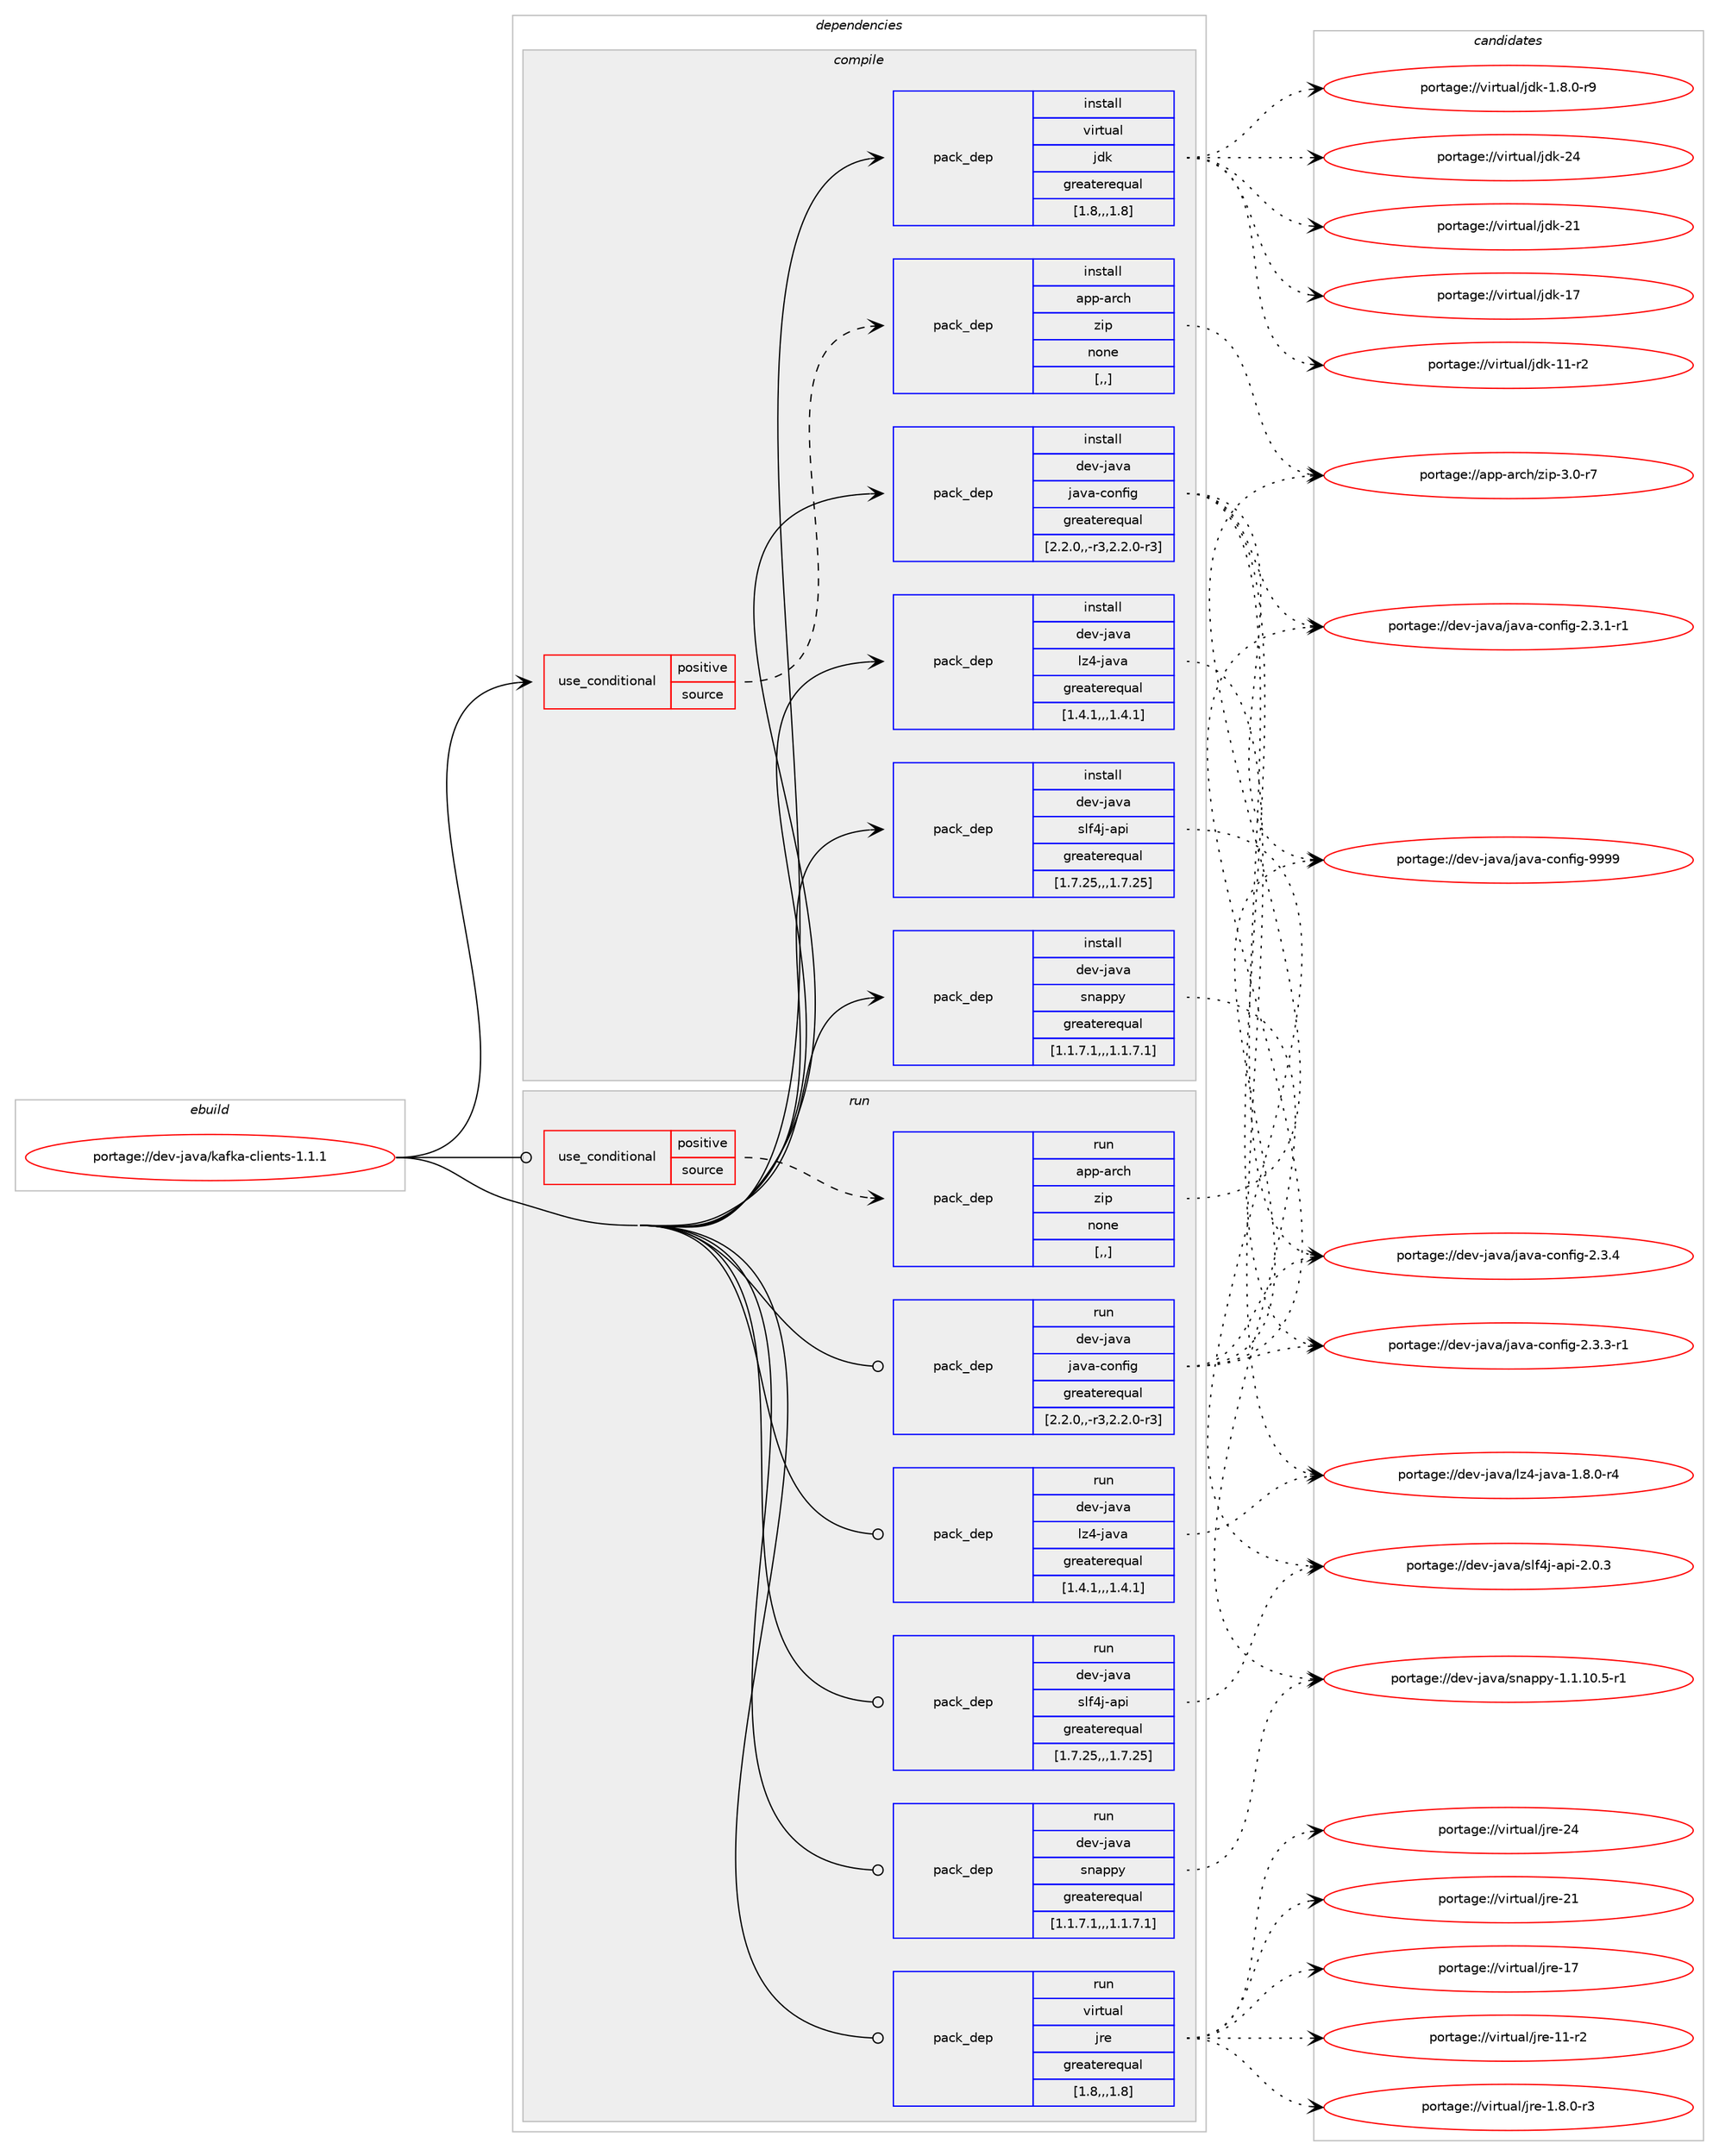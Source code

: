 digraph prolog {

# *************
# Graph options
# *************

newrank=true;
concentrate=true;
compound=true;
graph [rankdir=LR,fontname=Helvetica,fontsize=10,ranksep=1.5];#, ranksep=2.5, nodesep=0.2];
edge  [arrowhead=vee];
node  [fontname=Helvetica,fontsize=10];

# **********
# The ebuild
# **********

subgraph cluster_leftcol {
color=gray;
label=<<i>ebuild</i>>;
id [label="portage://dev-java/kafka-clients-1.1.1", color=red, width=4, href="../dev-java/kafka-clients-1.1.1.svg"];
}

# ****************
# The dependencies
# ****************

subgraph cluster_midcol {
color=gray;
label=<<i>dependencies</i>>;
subgraph cluster_compile {
fillcolor="#eeeeee";
style=filled;
label=<<i>compile</i>>;
subgraph cond22170 {
dependency95929 [label=<<TABLE BORDER="0" CELLBORDER="1" CELLSPACING="0" CELLPADDING="4"><TR><TD ROWSPAN="3" CELLPADDING="10">use_conditional</TD></TR><TR><TD>positive</TD></TR><TR><TD>source</TD></TR></TABLE>>, shape=none, color=red];
subgraph pack72702 {
dependency95930 [label=<<TABLE BORDER="0" CELLBORDER="1" CELLSPACING="0" CELLPADDING="4" WIDTH="220"><TR><TD ROWSPAN="6" CELLPADDING="30">pack_dep</TD></TR><TR><TD WIDTH="110">install</TD></TR><TR><TD>app-arch</TD></TR><TR><TD>zip</TD></TR><TR><TD>none</TD></TR><TR><TD>[,,]</TD></TR></TABLE>>, shape=none, color=blue];
}
dependency95929:e -> dependency95930:w [weight=20,style="dashed",arrowhead="vee"];
}
id:e -> dependency95929:w [weight=20,style="solid",arrowhead="vee"];
subgraph pack72703 {
dependency95931 [label=<<TABLE BORDER="0" CELLBORDER="1" CELLSPACING="0" CELLPADDING="4" WIDTH="220"><TR><TD ROWSPAN="6" CELLPADDING="30">pack_dep</TD></TR><TR><TD WIDTH="110">install</TD></TR><TR><TD>dev-java</TD></TR><TR><TD>java-config</TD></TR><TR><TD>greaterequal</TD></TR><TR><TD>[2.2.0,,-r3,2.2.0-r3]</TD></TR></TABLE>>, shape=none, color=blue];
}
id:e -> dependency95931:w [weight=20,style="solid",arrowhead="vee"];
subgraph pack72704 {
dependency95932 [label=<<TABLE BORDER="0" CELLBORDER="1" CELLSPACING="0" CELLPADDING="4" WIDTH="220"><TR><TD ROWSPAN="6" CELLPADDING="30">pack_dep</TD></TR><TR><TD WIDTH="110">install</TD></TR><TR><TD>dev-java</TD></TR><TR><TD>lz4-java</TD></TR><TR><TD>greaterequal</TD></TR><TR><TD>[1.4.1,,,1.4.1]</TD></TR></TABLE>>, shape=none, color=blue];
}
id:e -> dependency95932:w [weight=20,style="solid",arrowhead="vee"];
subgraph pack72705 {
dependency95933 [label=<<TABLE BORDER="0" CELLBORDER="1" CELLSPACING="0" CELLPADDING="4" WIDTH="220"><TR><TD ROWSPAN="6" CELLPADDING="30">pack_dep</TD></TR><TR><TD WIDTH="110">install</TD></TR><TR><TD>dev-java</TD></TR><TR><TD>slf4j-api</TD></TR><TR><TD>greaterequal</TD></TR><TR><TD>[1.7.25,,,1.7.25]</TD></TR></TABLE>>, shape=none, color=blue];
}
id:e -> dependency95933:w [weight=20,style="solid",arrowhead="vee"];
subgraph pack72706 {
dependency95934 [label=<<TABLE BORDER="0" CELLBORDER="1" CELLSPACING="0" CELLPADDING="4" WIDTH="220"><TR><TD ROWSPAN="6" CELLPADDING="30">pack_dep</TD></TR><TR><TD WIDTH="110">install</TD></TR><TR><TD>dev-java</TD></TR><TR><TD>snappy</TD></TR><TR><TD>greaterequal</TD></TR><TR><TD>[1.1.7.1,,,1.1.7.1]</TD></TR></TABLE>>, shape=none, color=blue];
}
id:e -> dependency95934:w [weight=20,style="solid",arrowhead="vee"];
subgraph pack72707 {
dependency95935 [label=<<TABLE BORDER="0" CELLBORDER="1" CELLSPACING="0" CELLPADDING="4" WIDTH="220"><TR><TD ROWSPAN="6" CELLPADDING="30">pack_dep</TD></TR><TR><TD WIDTH="110">install</TD></TR><TR><TD>virtual</TD></TR><TR><TD>jdk</TD></TR><TR><TD>greaterequal</TD></TR><TR><TD>[1.8,,,1.8]</TD></TR></TABLE>>, shape=none, color=blue];
}
id:e -> dependency95935:w [weight=20,style="solid",arrowhead="vee"];
}
subgraph cluster_compileandrun {
fillcolor="#eeeeee";
style=filled;
label=<<i>compile and run</i>>;
}
subgraph cluster_run {
fillcolor="#eeeeee";
style=filled;
label=<<i>run</i>>;
subgraph cond22171 {
dependency95936 [label=<<TABLE BORDER="0" CELLBORDER="1" CELLSPACING="0" CELLPADDING="4"><TR><TD ROWSPAN="3" CELLPADDING="10">use_conditional</TD></TR><TR><TD>positive</TD></TR><TR><TD>source</TD></TR></TABLE>>, shape=none, color=red];
subgraph pack72708 {
dependency95937 [label=<<TABLE BORDER="0" CELLBORDER="1" CELLSPACING="0" CELLPADDING="4" WIDTH="220"><TR><TD ROWSPAN="6" CELLPADDING="30">pack_dep</TD></TR><TR><TD WIDTH="110">run</TD></TR><TR><TD>app-arch</TD></TR><TR><TD>zip</TD></TR><TR><TD>none</TD></TR><TR><TD>[,,]</TD></TR></TABLE>>, shape=none, color=blue];
}
dependency95936:e -> dependency95937:w [weight=20,style="dashed",arrowhead="vee"];
}
id:e -> dependency95936:w [weight=20,style="solid",arrowhead="odot"];
subgraph pack72709 {
dependency95938 [label=<<TABLE BORDER="0" CELLBORDER="1" CELLSPACING="0" CELLPADDING="4" WIDTH="220"><TR><TD ROWSPAN="6" CELLPADDING="30">pack_dep</TD></TR><TR><TD WIDTH="110">run</TD></TR><TR><TD>dev-java</TD></TR><TR><TD>java-config</TD></TR><TR><TD>greaterequal</TD></TR><TR><TD>[2.2.0,,-r3,2.2.0-r3]</TD></TR></TABLE>>, shape=none, color=blue];
}
id:e -> dependency95938:w [weight=20,style="solid",arrowhead="odot"];
subgraph pack72710 {
dependency95939 [label=<<TABLE BORDER="0" CELLBORDER="1" CELLSPACING="0" CELLPADDING="4" WIDTH="220"><TR><TD ROWSPAN="6" CELLPADDING="30">pack_dep</TD></TR><TR><TD WIDTH="110">run</TD></TR><TR><TD>dev-java</TD></TR><TR><TD>lz4-java</TD></TR><TR><TD>greaterequal</TD></TR><TR><TD>[1.4.1,,,1.4.1]</TD></TR></TABLE>>, shape=none, color=blue];
}
id:e -> dependency95939:w [weight=20,style="solid",arrowhead="odot"];
subgraph pack72711 {
dependency95940 [label=<<TABLE BORDER="0" CELLBORDER="1" CELLSPACING="0" CELLPADDING="4" WIDTH="220"><TR><TD ROWSPAN="6" CELLPADDING="30">pack_dep</TD></TR><TR><TD WIDTH="110">run</TD></TR><TR><TD>dev-java</TD></TR><TR><TD>slf4j-api</TD></TR><TR><TD>greaterequal</TD></TR><TR><TD>[1.7.25,,,1.7.25]</TD></TR></TABLE>>, shape=none, color=blue];
}
id:e -> dependency95940:w [weight=20,style="solid",arrowhead="odot"];
subgraph pack72712 {
dependency95941 [label=<<TABLE BORDER="0" CELLBORDER="1" CELLSPACING="0" CELLPADDING="4" WIDTH="220"><TR><TD ROWSPAN="6" CELLPADDING="30">pack_dep</TD></TR><TR><TD WIDTH="110">run</TD></TR><TR><TD>dev-java</TD></TR><TR><TD>snappy</TD></TR><TR><TD>greaterequal</TD></TR><TR><TD>[1.1.7.1,,,1.1.7.1]</TD></TR></TABLE>>, shape=none, color=blue];
}
id:e -> dependency95941:w [weight=20,style="solid",arrowhead="odot"];
subgraph pack72713 {
dependency95942 [label=<<TABLE BORDER="0" CELLBORDER="1" CELLSPACING="0" CELLPADDING="4" WIDTH="220"><TR><TD ROWSPAN="6" CELLPADDING="30">pack_dep</TD></TR><TR><TD WIDTH="110">run</TD></TR><TR><TD>virtual</TD></TR><TR><TD>jre</TD></TR><TR><TD>greaterequal</TD></TR><TR><TD>[1.8,,,1.8]</TD></TR></TABLE>>, shape=none, color=blue];
}
id:e -> dependency95942:w [weight=20,style="solid",arrowhead="odot"];
}
}

# **************
# The candidates
# **************

subgraph cluster_choices {
rank=same;
color=gray;
label=<<i>candidates</i>>;

subgraph choice72702 {
color=black;
nodesep=1;
choice9711211245971149910447122105112455146484511455 [label="portage://app-arch/zip-3.0-r7", color=red, width=4,href="../app-arch/zip-3.0-r7.svg"];
dependency95930:e -> choice9711211245971149910447122105112455146484511455:w [style=dotted,weight="100"];
}
subgraph choice72703 {
color=black;
nodesep=1;
choice10010111845106971189747106971189745991111101021051034557575757 [label="portage://dev-java/java-config-9999", color=red, width=4,href="../dev-java/java-config-9999.svg"];
choice1001011184510697118974710697118974599111110102105103455046514652 [label="portage://dev-java/java-config-2.3.4", color=red, width=4,href="../dev-java/java-config-2.3.4.svg"];
choice10010111845106971189747106971189745991111101021051034550465146514511449 [label="portage://dev-java/java-config-2.3.3-r1", color=red, width=4,href="../dev-java/java-config-2.3.3-r1.svg"];
choice10010111845106971189747106971189745991111101021051034550465146494511449 [label="portage://dev-java/java-config-2.3.1-r1", color=red, width=4,href="../dev-java/java-config-2.3.1-r1.svg"];
dependency95931:e -> choice10010111845106971189747106971189745991111101021051034557575757:w [style=dotted,weight="100"];
dependency95931:e -> choice1001011184510697118974710697118974599111110102105103455046514652:w [style=dotted,weight="100"];
dependency95931:e -> choice10010111845106971189747106971189745991111101021051034550465146514511449:w [style=dotted,weight="100"];
dependency95931:e -> choice10010111845106971189747106971189745991111101021051034550465146494511449:w [style=dotted,weight="100"];
}
subgraph choice72704 {
color=black;
nodesep=1;
choice10010111845106971189747108122524510697118974549465646484511452 [label="portage://dev-java/lz4-java-1.8.0-r4", color=red, width=4,href="../dev-java/lz4-java-1.8.0-r4.svg"];
dependency95932:e -> choice10010111845106971189747108122524510697118974549465646484511452:w [style=dotted,weight="100"];
}
subgraph choice72705 {
color=black;
nodesep=1;
choice10010111845106971189747115108102521064597112105455046484651 [label="portage://dev-java/slf4j-api-2.0.3", color=red, width=4,href="../dev-java/slf4j-api-2.0.3.svg"];
dependency95933:e -> choice10010111845106971189747115108102521064597112105455046484651:w [style=dotted,weight="100"];
}
subgraph choice72706 {
color=black;
nodesep=1;
choice10010111845106971189747115110971121121214549464946494846534511449 [label="portage://dev-java/snappy-1.1.10.5-r1", color=red, width=4,href="../dev-java/snappy-1.1.10.5-r1.svg"];
dependency95934:e -> choice10010111845106971189747115110971121121214549464946494846534511449:w [style=dotted,weight="100"];
}
subgraph choice72707 {
color=black;
nodesep=1;
choice1181051141161179710847106100107455052 [label="portage://virtual/jdk-24", color=red, width=4,href="../virtual/jdk-24.svg"];
choice1181051141161179710847106100107455049 [label="portage://virtual/jdk-21", color=red, width=4,href="../virtual/jdk-21.svg"];
choice1181051141161179710847106100107454955 [label="portage://virtual/jdk-17", color=red, width=4,href="../virtual/jdk-17.svg"];
choice11810511411611797108471061001074549494511450 [label="portage://virtual/jdk-11-r2", color=red, width=4,href="../virtual/jdk-11-r2.svg"];
choice11810511411611797108471061001074549465646484511457 [label="portage://virtual/jdk-1.8.0-r9", color=red, width=4,href="../virtual/jdk-1.8.0-r9.svg"];
dependency95935:e -> choice1181051141161179710847106100107455052:w [style=dotted,weight="100"];
dependency95935:e -> choice1181051141161179710847106100107455049:w [style=dotted,weight="100"];
dependency95935:e -> choice1181051141161179710847106100107454955:w [style=dotted,weight="100"];
dependency95935:e -> choice11810511411611797108471061001074549494511450:w [style=dotted,weight="100"];
dependency95935:e -> choice11810511411611797108471061001074549465646484511457:w [style=dotted,weight="100"];
}
subgraph choice72708 {
color=black;
nodesep=1;
choice9711211245971149910447122105112455146484511455 [label="portage://app-arch/zip-3.0-r7", color=red, width=4,href="../app-arch/zip-3.0-r7.svg"];
dependency95937:e -> choice9711211245971149910447122105112455146484511455:w [style=dotted,weight="100"];
}
subgraph choice72709 {
color=black;
nodesep=1;
choice10010111845106971189747106971189745991111101021051034557575757 [label="portage://dev-java/java-config-9999", color=red, width=4,href="../dev-java/java-config-9999.svg"];
choice1001011184510697118974710697118974599111110102105103455046514652 [label="portage://dev-java/java-config-2.3.4", color=red, width=4,href="../dev-java/java-config-2.3.4.svg"];
choice10010111845106971189747106971189745991111101021051034550465146514511449 [label="portage://dev-java/java-config-2.3.3-r1", color=red, width=4,href="../dev-java/java-config-2.3.3-r1.svg"];
choice10010111845106971189747106971189745991111101021051034550465146494511449 [label="portage://dev-java/java-config-2.3.1-r1", color=red, width=4,href="../dev-java/java-config-2.3.1-r1.svg"];
dependency95938:e -> choice10010111845106971189747106971189745991111101021051034557575757:w [style=dotted,weight="100"];
dependency95938:e -> choice1001011184510697118974710697118974599111110102105103455046514652:w [style=dotted,weight="100"];
dependency95938:e -> choice10010111845106971189747106971189745991111101021051034550465146514511449:w [style=dotted,weight="100"];
dependency95938:e -> choice10010111845106971189747106971189745991111101021051034550465146494511449:w [style=dotted,weight="100"];
}
subgraph choice72710 {
color=black;
nodesep=1;
choice10010111845106971189747108122524510697118974549465646484511452 [label="portage://dev-java/lz4-java-1.8.0-r4", color=red, width=4,href="../dev-java/lz4-java-1.8.0-r4.svg"];
dependency95939:e -> choice10010111845106971189747108122524510697118974549465646484511452:w [style=dotted,weight="100"];
}
subgraph choice72711 {
color=black;
nodesep=1;
choice10010111845106971189747115108102521064597112105455046484651 [label="portage://dev-java/slf4j-api-2.0.3", color=red, width=4,href="../dev-java/slf4j-api-2.0.3.svg"];
dependency95940:e -> choice10010111845106971189747115108102521064597112105455046484651:w [style=dotted,weight="100"];
}
subgraph choice72712 {
color=black;
nodesep=1;
choice10010111845106971189747115110971121121214549464946494846534511449 [label="portage://dev-java/snappy-1.1.10.5-r1", color=red, width=4,href="../dev-java/snappy-1.1.10.5-r1.svg"];
dependency95941:e -> choice10010111845106971189747115110971121121214549464946494846534511449:w [style=dotted,weight="100"];
}
subgraph choice72713 {
color=black;
nodesep=1;
choice1181051141161179710847106114101455052 [label="portage://virtual/jre-24", color=red, width=4,href="../virtual/jre-24.svg"];
choice1181051141161179710847106114101455049 [label="portage://virtual/jre-21", color=red, width=4,href="../virtual/jre-21.svg"];
choice1181051141161179710847106114101454955 [label="portage://virtual/jre-17", color=red, width=4,href="../virtual/jre-17.svg"];
choice11810511411611797108471061141014549494511450 [label="portage://virtual/jre-11-r2", color=red, width=4,href="../virtual/jre-11-r2.svg"];
choice11810511411611797108471061141014549465646484511451 [label="portage://virtual/jre-1.8.0-r3", color=red, width=4,href="../virtual/jre-1.8.0-r3.svg"];
dependency95942:e -> choice1181051141161179710847106114101455052:w [style=dotted,weight="100"];
dependency95942:e -> choice1181051141161179710847106114101455049:w [style=dotted,weight="100"];
dependency95942:e -> choice1181051141161179710847106114101454955:w [style=dotted,weight="100"];
dependency95942:e -> choice11810511411611797108471061141014549494511450:w [style=dotted,weight="100"];
dependency95942:e -> choice11810511411611797108471061141014549465646484511451:w [style=dotted,weight="100"];
}
}

}
